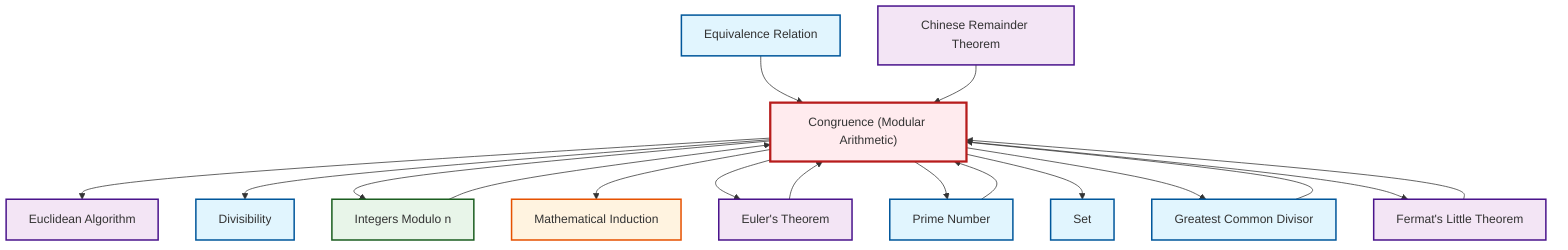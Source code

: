 graph TD
    classDef definition fill:#e1f5fe,stroke:#01579b,stroke-width:2px
    classDef theorem fill:#f3e5f5,stroke:#4a148c,stroke-width:2px
    classDef axiom fill:#fff3e0,stroke:#e65100,stroke-width:2px
    classDef example fill:#e8f5e9,stroke:#1b5e20,stroke-width:2px
    classDef current fill:#ffebee,stroke:#b71c1c,stroke-width:3px
    def-congruence["Congruence (Modular Arithmetic)"]:::definition
    def-divisibility["Divisibility"]:::definition
    ax-induction["Mathematical Induction"]:::axiom
    def-gcd["Greatest Common Divisor"]:::definition
    ex-quotient-integers-mod-n["Integers Modulo n"]:::example
    def-prime["Prime Number"]:::definition
    def-set["Set"]:::definition
    thm-fermat-little["Fermat's Little Theorem"]:::theorem
    thm-chinese-remainder["Chinese Remainder Theorem"]:::theorem
    def-equivalence-relation["Equivalence Relation"]:::definition
    thm-euclidean-algorithm["Euclidean Algorithm"]:::theorem
    thm-euler["Euler's Theorem"]:::theorem
    def-congruence --> thm-euclidean-algorithm
    def-equivalence-relation --> def-congruence
    def-gcd --> def-congruence
    def-congruence --> def-divisibility
    def-congruence --> ex-quotient-integers-mod-n
    ex-quotient-integers-mod-n --> def-congruence
    def-congruence --> ax-induction
    thm-chinese-remainder --> def-congruence
    def-prime --> def-congruence
    def-congruence --> thm-euler
    def-congruence --> def-prime
    def-congruence --> def-set
    def-congruence --> def-gcd
    thm-fermat-little --> def-congruence
    def-congruence --> thm-fermat-little
    thm-euler --> def-congruence
    class def-congruence current